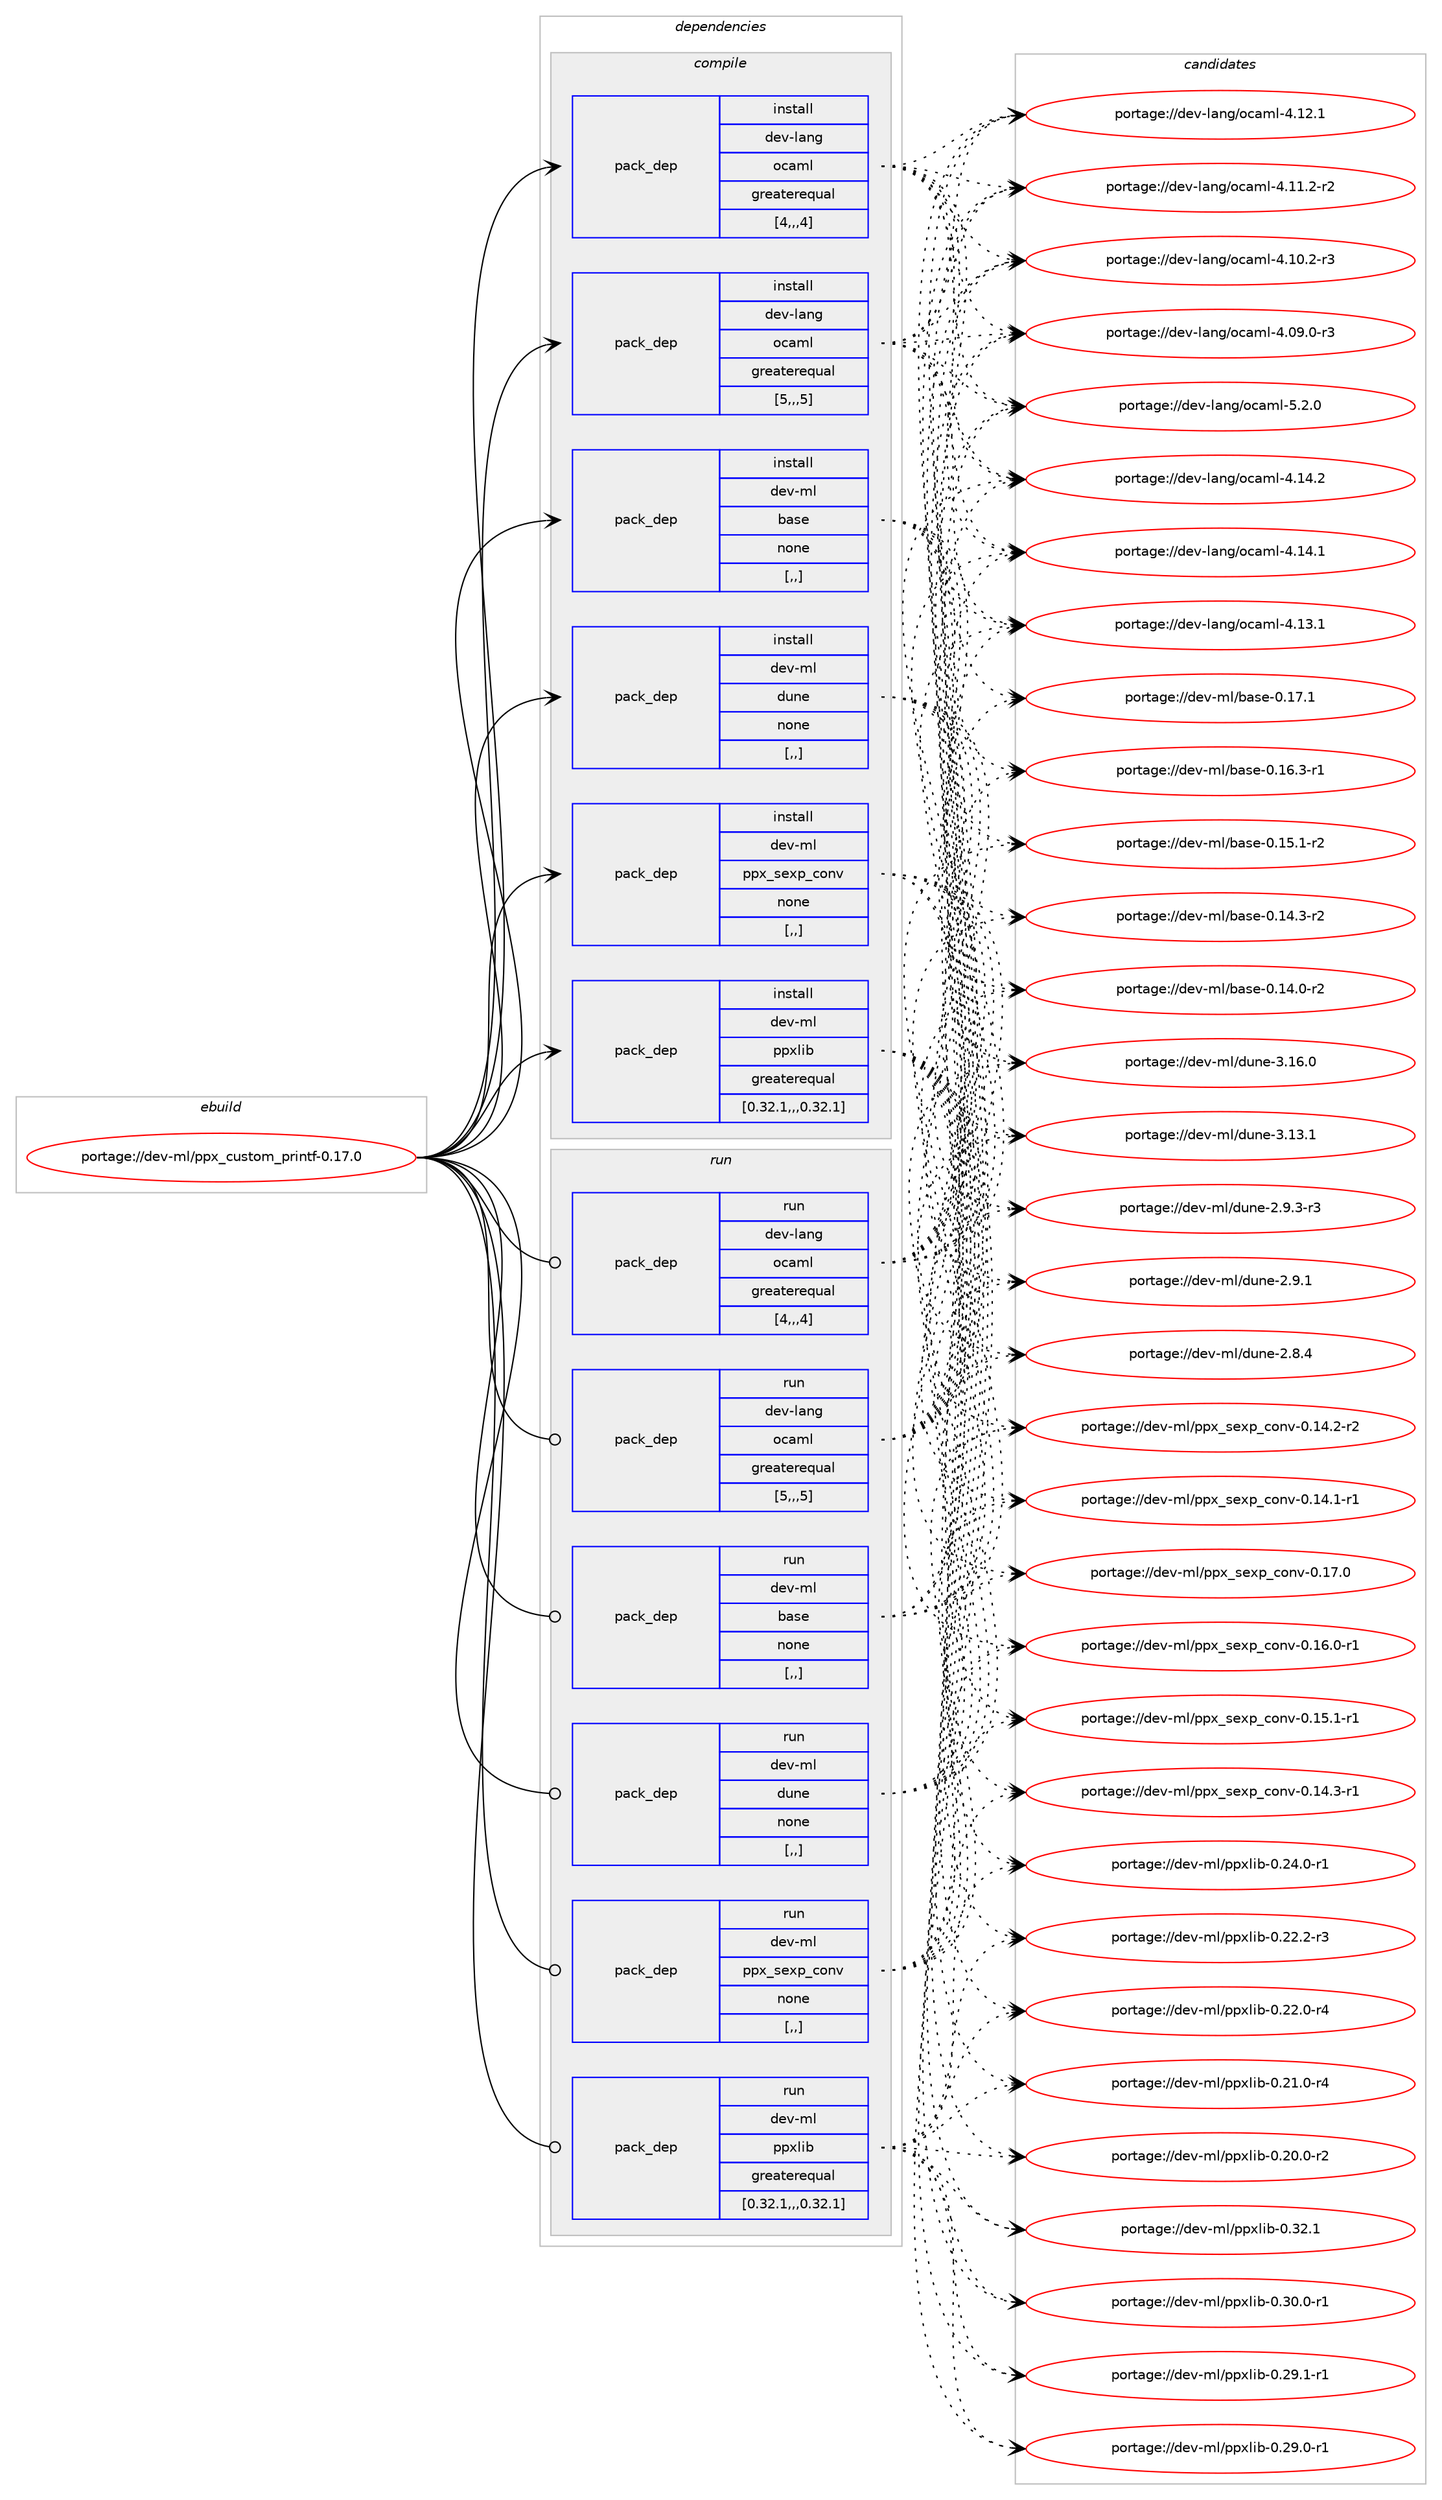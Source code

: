 digraph prolog {

# *************
# Graph options
# *************

newrank=true;
concentrate=true;
compound=true;
graph [rankdir=LR,fontname=Helvetica,fontsize=10,ranksep=1.5];#, ranksep=2.5, nodesep=0.2];
edge  [arrowhead=vee];
node  [fontname=Helvetica,fontsize=10];

# **********
# The ebuild
# **********

subgraph cluster_leftcol {
color=gray;
label=<<i>ebuild</i>>;
id [label="portage://dev-ml/ppx_custom_printf-0.17.0", color=red, width=4, href="../dev-ml/ppx_custom_printf-0.17.0.svg"];
}

# ****************
# The dependencies
# ****************

subgraph cluster_midcol {
color=gray;
label=<<i>dependencies</i>>;
subgraph cluster_compile {
fillcolor="#eeeeee";
style=filled;
label=<<i>compile</i>>;
subgraph pack451906 {
dependency616678 [label=<<TABLE BORDER="0" CELLBORDER="1" CELLSPACING="0" CELLPADDING="4" WIDTH="220"><TR><TD ROWSPAN="6" CELLPADDING="30">pack_dep</TD></TR><TR><TD WIDTH="110">install</TD></TR><TR><TD>dev-lang</TD></TR><TR><TD>ocaml</TD></TR><TR><TD>greaterequal</TD></TR><TR><TD>[4,,,4]</TD></TR></TABLE>>, shape=none, color=blue];
}
id:e -> dependency616678:w [weight=20,style="solid",arrowhead="vee"];
subgraph pack451907 {
dependency616679 [label=<<TABLE BORDER="0" CELLBORDER="1" CELLSPACING="0" CELLPADDING="4" WIDTH="220"><TR><TD ROWSPAN="6" CELLPADDING="30">pack_dep</TD></TR><TR><TD WIDTH="110">install</TD></TR><TR><TD>dev-lang</TD></TR><TR><TD>ocaml</TD></TR><TR><TD>greaterequal</TD></TR><TR><TD>[5,,,5]</TD></TR></TABLE>>, shape=none, color=blue];
}
id:e -> dependency616679:w [weight=20,style="solid",arrowhead="vee"];
subgraph pack451908 {
dependency616680 [label=<<TABLE BORDER="0" CELLBORDER="1" CELLSPACING="0" CELLPADDING="4" WIDTH="220"><TR><TD ROWSPAN="6" CELLPADDING="30">pack_dep</TD></TR><TR><TD WIDTH="110">install</TD></TR><TR><TD>dev-ml</TD></TR><TR><TD>base</TD></TR><TR><TD>none</TD></TR><TR><TD>[,,]</TD></TR></TABLE>>, shape=none, color=blue];
}
id:e -> dependency616680:w [weight=20,style="solid",arrowhead="vee"];
subgraph pack451909 {
dependency616681 [label=<<TABLE BORDER="0" CELLBORDER="1" CELLSPACING="0" CELLPADDING="4" WIDTH="220"><TR><TD ROWSPAN="6" CELLPADDING="30">pack_dep</TD></TR><TR><TD WIDTH="110">install</TD></TR><TR><TD>dev-ml</TD></TR><TR><TD>dune</TD></TR><TR><TD>none</TD></TR><TR><TD>[,,]</TD></TR></TABLE>>, shape=none, color=blue];
}
id:e -> dependency616681:w [weight=20,style="solid",arrowhead="vee"];
subgraph pack451910 {
dependency616682 [label=<<TABLE BORDER="0" CELLBORDER="1" CELLSPACING="0" CELLPADDING="4" WIDTH="220"><TR><TD ROWSPAN="6" CELLPADDING="30">pack_dep</TD></TR><TR><TD WIDTH="110">install</TD></TR><TR><TD>dev-ml</TD></TR><TR><TD>ppx_sexp_conv</TD></TR><TR><TD>none</TD></TR><TR><TD>[,,]</TD></TR></TABLE>>, shape=none, color=blue];
}
id:e -> dependency616682:w [weight=20,style="solid",arrowhead="vee"];
subgraph pack451911 {
dependency616683 [label=<<TABLE BORDER="0" CELLBORDER="1" CELLSPACING="0" CELLPADDING="4" WIDTH="220"><TR><TD ROWSPAN="6" CELLPADDING="30">pack_dep</TD></TR><TR><TD WIDTH="110">install</TD></TR><TR><TD>dev-ml</TD></TR><TR><TD>ppxlib</TD></TR><TR><TD>greaterequal</TD></TR><TR><TD>[0.32.1,,,0.32.1]</TD></TR></TABLE>>, shape=none, color=blue];
}
id:e -> dependency616683:w [weight=20,style="solid",arrowhead="vee"];
}
subgraph cluster_compileandrun {
fillcolor="#eeeeee";
style=filled;
label=<<i>compile and run</i>>;
}
subgraph cluster_run {
fillcolor="#eeeeee";
style=filled;
label=<<i>run</i>>;
subgraph pack451912 {
dependency616684 [label=<<TABLE BORDER="0" CELLBORDER="1" CELLSPACING="0" CELLPADDING="4" WIDTH="220"><TR><TD ROWSPAN="6" CELLPADDING="30">pack_dep</TD></TR><TR><TD WIDTH="110">run</TD></TR><TR><TD>dev-lang</TD></TR><TR><TD>ocaml</TD></TR><TR><TD>greaterequal</TD></TR><TR><TD>[4,,,4]</TD></TR></TABLE>>, shape=none, color=blue];
}
id:e -> dependency616684:w [weight=20,style="solid",arrowhead="odot"];
subgraph pack451913 {
dependency616685 [label=<<TABLE BORDER="0" CELLBORDER="1" CELLSPACING="0" CELLPADDING="4" WIDTH="220"><TR><TD ROWSPAN="6" CELLPADDING="30">pack_dep</TD></TR><TR><TD WIDTH="110">run</TD></TR><TR><TD>dev-lang</TD></TR><TR><TD>ocaml</TD></TR><TR><TD>greaterequal</TD></TR><TR><TD>[5,,,5]</TD></TR></TABLE>>, shape=none, color=blue];
}
id:e -> dependency616685:w [weight=20,style="solid",arrowhead="odot"];
subgraph pack451914 {
dependency616686 [label=<<TABLE BORDER="0" CELLBORDER="1" CELLSPACING="0" CELLPADDING="4" WIDTH="220"><TR><TD ROWSPAN="6" CELLPADDING="30">pack_dep</TD></TR><TR><TD WIDTH="110">run</TD></TR><TR><TD>dev-ml</TD></TR><TR><TD>base</TD></TR><TR><TD>none</TD></TR><TR><TD>[,,]</TD></TR></TABLE>>, shape=none, color=blue];
}
id:e -> dependency616686:w [weight=20,style="solid",arrowhead="odot"];
subgraph pack451915 {
dependency616687 [label=<<TABLE BORDER="0" CELLBORDER="1" CELLSPACING="0" CELLPADDING="4" WIDTH="220"><TR><TD ROWSPAN="6" CELLPADDING="30">pack_dep</TD></TR><TR><TD WIDTH="110">run</TD></TR><TR><TD>dev-ml</TD></TR><TR><TD>dune</TD></TR><TR><TD>none</TD></TR><TR><TD>[,,]</TD></TR></TABLE>>, shape=none, color=blue];
}
id:e -> dependency616687:w [weight=20,style="solid",arrowhead="odot"];
subgraph pack451916 {
dependency616688 [label=<<TABLE BORDER="0" CELLBORDER="1" CELLSPACING="0" CELLPADDING="4" WIDTH="220"><TR><TD ROWSPAN="6" CELLPADDING="30">pack_dep</TD></TR><TR><TD WIDTH="110">run</TD></TR><TR><TD>dev-ml</TD></TR><TR><TD>ppx_sexp_conv</TD></TR><TR><TD>none</TD></TR><TR><TD>[,,]</TD></TR></TABLE>>, shape=none, color=blue];
}
id:e -> dependency616688:w [weight=20,style="solid",arrowhead="odot"];
subgraph pack451917 {
dependency616689 [label=<<TABLE BORDER="0" CELLBORDER="1" CELLSPACING="0" CELLPADDING="4" WIDTH="220"><TR><TD ROWSPAN="6" CELLPADDING="30">pack_dep</TD></TR><TR><TD WIDTH="110">run</TD></TR><TR><TD>dev-ml</TD></TR><TR><TD>ppxlib</TD></TR><TR><TD>greaterequal</TD></TR><TR><TD>[0.32.1,,,0.32.1]</TD></TR></TABLE>>, shape=none, color=blue];
}
id:e -> dependency616689:w [weight=20,style="solid",arrowhead="odot"];
}
}

# **************
# The candidates
# **************

subgraph cluster_choices {
rank=same;
color=gray;
label=<<i>candidates</i>>;

subgraph choice451906 {
color=black;
nodesep=1;
choice1001011184510897110103471119997109108455346504648 [label="portage://dev-lang/ocaml-5.2.0", color=red, width=4,href="../dev-lang/ocaml-5.2.0.svg"];
choice100101118451089711010347111999710910845524649524650 [label="portage://dev-lang/ocaml-4.14.2", color=red, width=4,href="../dev-lang/ocaml-4.14.2.svg"];
choice100101118451089711010347111999710910845524649524649 [label="portage://dev-lang/ocaml-4.14.1", color=red, width=4,href="../dev-lang/ocaml-4.14.1.svg"];
choice100101118451089711010347111999710910845524649514649 [label="portage://dev-lang/ocaml-4.13.1", color=red, width=4,href="../dev-lang/ocaml-4.13.1.svg"];
choice100101118451089711010347111999710910845524649504649 [label="portage://dev-lang/ocaml-4.12.1", color=red, width=4,href="../dev-lang/ocaml-4.12.1.svg"];
choice1001011184510897110103471119997109108455246494946504511450 [label="portage://dev-lang/ocaml-4.11.2-r2", color=red, width=4,href="../dev-lang/ocaml-4.11.2-r2.svg"];
choice1001011184510897110103471119997109108455246494846504511451 [label="portage://dev-lang/ocaml-4.10.2-r3", color=red, width=4,href="../dev-lang/ocaml-4.10.2-r3.svg"];
choice1001011184510897110103471119997109108455246485746484511451 [label="portage://dev-lang/ocaml-4.09.0-r3", color=red, width=4,href="../dev-lang/ocaml-4.09.0-r3.svg"];
dependency616678:e -> choice1001011184510897110103471119997109108455346504648:w [style=dotted,weight="100"];
dependency616678:e -> choice100101118451089711010347111999710910845524649524650:w [style=dotted,weight="100"];
dependency616678:e -> choice100101118451089711010347111999710910845524649524649:w [style=dotted,weight="100"];
dependency616678:e -> choice100101118451089711010347111999710910845524649514649:w [style=dotted,weight="100"];
dependency616678:e -> choice100101118451089711010347111999710910845524649504649:w [style=dotted,weight="100"];
dependency616678:e -> choice1001011184510897110103471119997109108455246494946504511450:w [style=dotted,weight="100"];
dependency616678:e -> choice1001011184510897110103471119997109108455246494846504511451:w [style=dotted,weight="100"];
dependency616678:e -> choice1001011184510897110103471119997109108455246485746484511451:w [style=dotted,weight="100"];
}
subgraph choice451907 {
color=black;
nodesep=1;
choice1001011184510897110103471119997109108455346504648 [label="portage://dev-lang/ocaml-5.2.0", color=red, width=4,href="../dev-lang/ocaml-5.2.0.svg"];
choice100101118451089711010347111999710910845524649524650 [label="portage://dev-lang/ocaml-4.14.2", color=red, width=4,href="../dev-lang/ocaml-4.14.2.svg"];
choice100101118451089711010347111999710910845524649524649 [label="portage://dev-lang/ocaml-4.14.1", color=red, width=4,href="../dev-lang/ocaml-4.14.1.svg"];
choice100101118451089711010347111999710910845524649514649 [label="portage://dev-lang/ocaml-4.13.1", color=red, width=4,href="../dev-lang/ocaml-4.13.1.svg"];
choice100101118451089711010347111999710910845524649504649 [label="portage://dev-lang/ocaml-4.12.1", color=red, width=4,href="../dev-lang/ocaml-4.12.1.svg"];
choice1001011184510897110103471119997109108455246494946504511450 [label="portage://dev-lang/ocaml-4.11.2-r2", color=red, width=4,href="../dev-lang/ocaml-4.11.2-r2.svg"];
choice1001011184510897110103471119997109108455246494846504511451 [label="portage://dev-lang/ocaml-4.10.2-r3", color=red, width=4,href="../dev-lang/ocaml-4.10.2-r3.svg"];
choice1001011184510897110103471119997109108455246485746484511451 [label="portage://dev-lang/ocaml-4.09.0-r3", color=red, width=4,href="../dev-lang/ocaml-4.09.0-r3.svg"];
dependency616679:e -> choice1001011184510897110103471119997109108455346504648:w [style=dotted,weight="100"];
dependency616679:e -> choice100101118451089711010347111999710910845524649524650:w [style=dotted,weight="100"];
dependency616679:e -> choice100101118451089711010347111999710910845524649524649:w [style=dotted,weight="100"];
dependency616679:e -> choice100101118451089711010347111999710910845524649514649:w [style=dotted,weight="100"];
dependency616679:e -> choice100101118451089711010347111999710910845524649504649:w [style=dotted,weight="100"];
dependency616679:e -> choice1001011184510897110103471119997109108455246494946504511450:w [style=dotted,weight="100"];
dependency616679:e -> choice1001011184510897110103471119997109108455246494846504511451:w [style=dotted,weight="100"];
dependency616679:e -> choice1001011184510897110103471119997109108455246485746484511451:w [style=dotted,weight="100"];
}
subgraph choice451908 {
color=black;
nodesep=1;
choice1001011184510910847989711510145484649554649 [label="portage://dev-ml/base-0.17.1", color=red, width=4,href="../dev-ml/base-0.17.1.svg"];
choice10010111845109108479897115101454846495446514511449 [label="portage://dev-ml/base-0.16.3-r1", color=red, width=4,href="../dev-ml/base-0.16.3-r1.svg"];
choice10010111845109108479897115101454846495346494511450 [label="portage://dev-ml/base-0.15.1-r2", color=red, width=4,href="../dev-ml/base-0.15.1-r2.svg"];
choice10010111845109108479897115101454846495246514511450 [label="portage://dev-ml/base-0.14.3-r2", color=red, width=4,href="../dev-ml/base-0.14.3-r2.svg"];
choice10010111845109108479897115101454846495246484511450 [label="portage://dev-ml/base-0.14.0-r2", color=red, width=4,href="../dev-ml/base-0.14.0-r2.svg"];
dependency616680:e -> choice1001011184510910847989711510145484649554649:w [style=dotted,weight="100"];
dependency616680:e -> choice10010111845109108479897115101454846495446514511449:w [style=dotted,weight="100"];
dependency616680:e -> choice10010111845109108479897115101454846495346494511450:w [style=dotted,weight="100"];
dependency616680:e -> choice10010111845109108479897115101454846495246514511450:w [style=dotted,weight="100"];
dependency616680:e -> choice10010111845109108479897115101454846495246484511450:w [style=dotted,weight="100"];
}
subgraph choice451909 {
color=black;
nodesep=1;
choice100101118451091084710011711010145514649544648 [label="portage://dev-ml/dune-3.16.0", color=red, width=4,href="../dev-ml/dune-3.16.0.svg"];
choice100101118451091084710011711010145514649514649 [label="portage://dev-ml/dune-3.13.1", color=red, width=4,href="../dev-ml/dune-3.13.1.svg"];
choice10010111845109108471001171101014550465746514511451 [label="portage://dev-ml/dune-2.9.3-r3", color=red, width=4,href="../dev-ml/dune-2.9.3-r3.svg"];
choice1001011184510910847100117110101455046574649 [label="portage://dev-ml/dune-2.9.1", color=red, width=4,href="../dev-ml/dune-2.9.1.svg"];
choice1001011184510910847100117110101455046564652 [label="portage://dev-ml/dune-2.8.4", color=red, width=4,href="../dev-ml/dune-2.8.4.svg"];
dependency616681:e -> choice100101118451091084710011711010145514649544648:w [style=dotted,weight="100"];
dependency616681:e -> choice100101118451091084710011711010145514649514649:w [style=dotted,weight="100"];
dependency616681:e -> choice10010111845109108471001171101014550465746514511451:w [style=dotted,weight="100"];
dependency616681:e -> choice1001011184510910847100117110101455046574649:w [style=dotted,weight="100"];
dependency616681:e -> choice1001011184510910847100117110101455046564652:w [style=dotted,weight="100"];
}
subgraph choice451910 {
color=black;
nodesep=1;
choice100101118451091084711211212095115101120112959911111011845484649554648 [label="portage://dev-ml/ppx_sexp_conv-0.17.0", color=red, width=4,href="../dev-ml/ppx_sexp_conv-0.17.0.svg"];
choice1001011184510910847112112120951151011201129599111110118454846495446484511449 [label="portage://dev-ml/ppx_sexp_conv-0.16.0-r1", color=red, width=4,href="../dev-ml/ppx_sexp_conv-0.16.0-r1.svg"];
choice1001011184510910847112112120951151011201129599111110118454846495346494511449 [label="portage://dev-ml/ppx_sexp_conv-0.15.1-r1", color=red, width=4,href="../dev-ml/ppx_sexp_conv-0.15.1-r1.svg"];
choice1001011184510910847112112120951151011201129599111110118454846495246514511449 [label="portage://dev-ml/ppx_sexp_conv-0.14.3-r1", color=red, width=4,href="../dev-ml/ppx_sexp_conv-0.14.3-r1.svg"];
choice1001011184510910847112112120951151011201129599111110118454846495246504511450 [label="portage://dev-ml/ppx_sexp_conv-0.14.2-r2", color=red, width=4,href="../dev-ml/ppx_sexp_conv-0.14.2-r2.svg"];
choice1001011184510910847112112120951151011201129599111110118454846495246494511449 [label="portage://dev-ml/ppx_sexp_conv-0.14.1-r1", color=red, width=4,href="../dev-ml/ppx_sexp_conv-0.14.1-r1.svg"];
dependency616682:e -> choice100101118451091084711211212095115101120112959911111011845484649554648:w [style=dotted,weight="100"];
dependency616682:e -> choice1001011184510910847112112120951151011201129599111110118454846495446484511449:w [style=dotted,weight="100"];
dependency616682:e -> choice1001011184510910847112112120951151011201129599111110118454846495346494511449:w [style=dotted,weight="100"];
dependency616682:e -> choice1001011184510910847112112120951151011201129599111110118454846495246514511449:w [style=dotted,weight="100"];
dependency616682:e -> choice1001011184510910847112112120951151011201129599111110118454846495246504511450:w [style=dotted,weight="100"];
dependency616682:e -> choice1001011184510910847112112120951151011201129599111110118454846495246494511449:w [style=dotted,weight="100"];
}
subgraph choice451911 {
color=black;
nodesep=1;
choice10010111845109108471121121201081059845484651504649 [label="portage://dev-ml/ppxlib-0.32.1", color=red, width=4,href="../dev-ml/ppxlib-0.32.1.svg"];
choice100101118451091084711211212010810598454846514846484511449 [label="portage://dev-ml/ppxlib-0.30.0-r1", color=red, width=4,href="../dev-ml/ppxlib-0.30.0-r1.svg"];
choice100101118451091084711211212010810598454846505746494511449 [label="portage://dev-ml/ppxlib-0.29.1-r1", color=red, width=4,href="../dev-ml/ppxlib-0.29.1-r1.svg"];
choice100101118451091084711211212010810598454846505746484511449 [label="portage://dev-ml/ppxlib-0.29.0-r1", color=red, width=4,href="../dev-ml/ppxlib-0.29.0-r1.svg"];
choice100101118451091084711211212010810598454846505246484511449 [label="portage://dev-ml/ppxlib-0.24.0-r1", color=red, width=4,href="../dev-ml/ppxlib-0.24.0-r1.svg"];
choice100101118451091084711211212010810598454846505046504511451 [label="portage://dev-ml/ppxlib-0.22.2-r3", color=red, width=4,href="../dev-ml/ppxlib-0.22.2-r3.svg"];
choice100101118451091084711211212010810598454846505046484511452 [label="portage://dev-ml/ppxlib-0.22.0-r4", color=red, width=4,href="../dev-ml/ppxlib-0.22.0-r4.svg"];
choice100101118451091084711211212010810598454846504946484511452 [label="portage://dev-ml/ppxlib-0.21.0-r4", color=red, width=4,href="../dev-ml/ppxlib-0.21.0-r4.svg"];
choice100101118451091084711211212010810598454846504846484511450 [label="portage://dev-ml/ppxlib-0.20.0-r2", color=red, width=4,href="../dev-ml/ppxlib-0.20.0-r2.svg"];
dependency616683:e -> choice10010111845109108471121121201081059845484651504649:w [style=dotted,weight="100"];
dependency616683:e -> choice100101118451091084711211212010810598454846514846484511449:w [style=dotted,weight="100"];
dependency616683:e -> choice100101118451091084711211212010810598454846505746494511449:w [style=dotted,weight="100"];
dependency616683:e -> choice100101118451091084711211212010810598454846505746484511449:w [style=dotted,weight="100"];
dependency616683:e -> choice100101118451091084711211212010810598454846505246484511449:w [style=dotted,weight="100"];
dependency616683:e -> choice100101118451091084711211212010810598454846505046504511451:w [style=dotted,weight="100"];
dependency616683:e -> choice100101118451091084711211212010810598454846505046484511452:w [style=dotted,weight="100"];
dependency616683:e -> choice100101118451091084711211212010810598454846504946484511452:w [style=dotted,weight="100"];
dependency616683:e -> choice100101118451091084711211212010810598454846504846484511450:w [style=dotted,weight="100"];
}
subgraph choice451912 {
color=black;
nodesep=1;
choice1001011184510897110103471119997109108455346504648 [label="portage://dev-lang/ocaml-5.2.0", color=red, width=4,href="../dev-lang/ocaml-5.2.0.svg"];
choice100101118451089711010347111999710910845524649524650 [label="portage://dev-lang/ocaml-4.14.2", color=red, width=4,href="../dev-lang/ocaml-4.14.2.svg"];
choice100101118451089711010347111999710910845524649524649 [label="portage://dev-lang/ocaml-4.14.1", color=red, width=4,href="../dev-lang/ocaml-4.14.1.svg"];
choice100101118451089711010347111999710910845524649514649 [label="portage://dev-lang/ocaml-4.13.1", color=red, width=4,href="../dev-lang/ocaml-4.13.1.svg"];
choice100101118451089711010347111999710910845524649504649 [label="portage://dev-lang/ocaml-4.12.1", color=red, width=4,href="../dev-lang/ocaml-4.12.1.svg"];
choice1001011184510897110103471119997109108455246494946504511450 [label="portage://dev-lang/ocaml-4.11.2-r2", color=red, width=4,href="../dev-lang/ocaml-4.11.2-r2.svg"];
choice1001011184510897110103471119997109108455246494846504511451 [label="portage://dev-lang/ocaml-4.10.2-r3", color=red, width=4,href="../dev-lang/ocaml-4.10.2-r3.svg"];
choice1001011184510897110103471119997109108455246485746484511451 [label="portage://dev-lang/ocaml-4.09.0-r3", color=red, width=4,href="../dev-lang/ocaml-4.09.0-r3.svg"];
dependency616684:e -> choice1001011184510897110103471119997109108455346504648:w [style=dotted,weight="100"];
dependency616684:e -> choice100101118451089711010347111999710910845524649524650:w [style=dotted,weight="100"];
dependency616684:e -> choice100101118451089711010347111999710910845524649524649:w [style=dotted,weight="100"];
dependency616684:e -> choice100101118451089711010347111999710910845524649514649:w [style=dotted,weight="100"];
dependency616684:e -> choice100101118451089711010347111999710910845524649504649:w [style=dotted,weight="100"];
dependency616684:e -> choice1001011184510897110103471119997109108455246494946504511450:w [style=dotted,weight="100"];
dependency616684:e -> choice1001011184510897110103471119997109108455246494846504511451:w [style=dotted,weight="100"];
dependency616684:e -> choice1001011184510897110103471119997109108455246485746484511451:w [style=dotted,weight="100"];
}
subgraph choice451913 {
color=black;
nodesep=1;
choice1001011184510897110103471119997109108455346504648 [label="portage://dev-lang/ocaml-5.2.0", color=red, width=4,href="../dev-lang/ocaml-5.2.0.svg"];
choice100101118451089711010347111999710910845524649524650 [label="portage://dev-lang/ocaml-4.14.2", color=red, width=4,href="../dev-lang/ocaml-4.14.2.svg"];
choice100101118451089711010347111999710910845524649524649 [label="portage://dev-lang/ocaml-4.14.1", color=red, width=4,href="../dev-lang/ocaml-4.14.1.svg"];
choice100101118451089711010347111999710910845524649514649 [label="portage://dev-lang/ocaml-4.13.1", color=red, width=4,href="../dev-lang/ocaml-4.13.1.svg"];
choice100101118451089711010347111999710910845524649504649 [label="portage://dev-lang/ocaml-4.12.1", color=red, width=4,href="../dev-lang/ocaml-4.12.1.svg"];
choice1001011184510897110103471119997109108455246494946504511450 [label="portage://dev-lang/ocaml-4.11.2-r2", color=red, width=4,href="../dev-lang/ocaml-4.11.2-r2.svg"];
choice1001011184510897110103471119997109108455246494846504511451 [label="portage://dev-lang/ocaml-4.10.2-r3", color=red, width=4,href="../dev-lang/ocaml-4.10.2-r3.svg"];
choice1001011184510897110103471119997109108455246485746484511451 [label="portage://dev-lang/ocaml-4.09.0-r3", color=red, width=4,href="../dev-lang/ocaml-4.09.0-r3.svg"];
dependency616685:e -> choice1001011184510897110103471119997109108455346504648:w [style=dotted,weight="100"];
dependency616685:e -> choice100101118451089711010347111999710910845524649524650:w [style=dotted,weight="100"];
dependency616685:e -> choice100101118451089711010347111999710910845524649524649:w [style=dotted,weight="100"];
dependency616685:e -> choice100101118451089711010347111999710910845524649514649:w [style=dotted,weight="100"];
dependency616685:e -> choice100101118451089711010347111999710910845524649504649:w [style=dotted,weight="100"];
dependency616685:e -> choice1001011184510897110103471119997109108455246494946504511450:w [style=dotted,weight="100"];
dependency616685:e -> choice1001011184510897110103471119997109108455246494846504511451:w [style=dotted,weight="100"];
dependency616685:e -> choice1001011184510897110103471119997109108455246485746484511451:w [style=dotted,weight="100"];
}
subgraph choice451914 {
color=black;
nodesep=1;
choice1001011184510910847989711510145484649554649 [label="portage://dev-ml/base-0.17.1", color=red, width=4,href="../dev-ml/base-0.17.1.svg"];
choice10010111845109108479897115101454846495446514511449 [label="portage://dev-ml/base-0.16.3-r1", color=red, width=4,href="../dev-ml/base-0.16.3-r1.svg"];
choice10010111845109108479897115101454846495346494511450 [label="portage://dev-ml/base-0.15.1-r2", color=red, width=4,href="../dev-ml/base-0.15.1-r2.svg"];
choice10010111845109108479897115101454846495246514511450 [label="portage://dev-ml/base-0.14.3-r2", color=red, width=4,href="../dev-ml/base-0.14.3-r2.svg"];
choice10010111845109108479897115101454846495246484511450 [label="portage://dev-ml/base-0.14.0-r2", color=red, width=4,href="../dev-ml/base-0.14.0-r2.svg"];
dependency616686:e -> choice1001011184510910847989711510145484649554649:w [style=dotted,weight="100"];
dependency616686:e -> choice10010111845109108479897115101454846495446514511449:w [style=dotted,weight="100"];
dependency616686:e -> choice10010111845109108479897115101454846495346494511450:w [style=dotted,weight="100"];
dependency616686:e -> choice10010111845109108479897115101454846495246514511450:w [style=dotted,weight="100"];
dependency616686:e -> choice10010111845109108479897115101454846495246484511450:w [style=dotted,weight="100"];
}
subgraph choice451915 {
color=black;
nodesep=1;
choice100101118451091084710011711010145514649544648 [label="portage://dev-ml/dune-3.16.0", color=red, width=4,href="../dev-ml/dune-3.16.0.svg"];
choice100101118451091084710011711010145514649514649 [label="portage://dev-ml/dune-3.13.1", color=red, width=4,href="../dev-ml/dune-3.13.1.svg"];
choice10010111845109108471001171101014550465746514511451 [label="portage://dev-ml/dune-2.9.3-r3", color=red, width=4,href="../dev-ml/dune-2.9.3-r3.svg"];
choice1001011184510910847100117110101455046574649 [label="portage://dev-ml/dune-2.9.1", color=red, width=4,href="../dev-ml/dune-2.9.1.svg"];
choice1001011184510910847100117110101455046564652 [label="portage://dev-ml/dune-2.8.4", color=red, width=4,href="../dev-ml/dune-2.8.4.svg"];
dependency616687:e -> choice100101118451091084710011711010145514649544648:w [style=dotted,weight="100"];
dependency616687:e -> choice100101118451091084710011711010145514649514649:w [style=dotted,weight="100"];
dependency616687:e -> choice10010111845109108471001171101014550465746514511451:w [style=dotted,weight="100"];
dependency616687:e -> choice1001011184510910847100117110101455046574649:w [style=dotted,weight="100"];
dependency616687:e -> choice1001011184510910847100117110101455046564652:w [style=dotted,weight="100"];
}
subgraph choice451916 {
color=black;
nodesep=1;
choice100101118451091084711211212095115101120112959911111011845484649554648 [label="portage://dev-ml/ppx_sexp_conv-0.17.0", color=red, width=4,href="../dev-ml/ppx_sexp_conv-0.17.0.svg"];
choice1001011184510910847112112120951151011201129599111110118454846495446484511449 [label="portage://dev-ml/ppx_sexp_conv-0.16.0-r1", color=red, width=4,href="../dev-ml/ppx_sexp_conv-0.16.0-r1.svg"];
choice1001011184510910847112112120951151011201129599111110118454846495346494511449 [label="portage://dev-ml/ppx_sexp_conv-0.15.1-r1", color=red, width=4,href="../dev-ml/ppx_sexp_conv-0.15.1-r1.svg"];
choice1001011184510910847112112120951151011201129599111110118454846495246514511449 [label="portage://dev-ml/ppx_sexp_conv-0.14.3-r1", color=red, width=4,href="../dev-ml/ppx_sexp_conv-0.14.3-r1.svg"];
choice1001011184510910847112112120951151011201129599111110118454846495246504511450 [label="portage://dev-ml/ppx_sexp_conv-0.14.2-r2", color=red, width=4,href="../dev-ml/ppx_sexp_conv-0.14.2-r2.svg"];
choice1001011184510910847112112120951151011201129599111110118454846495246494511449 [label="portage://dev-ml/ppx_sexp_conv-0.14.1-r1", color=red, width=4,href="../dev-ml/ppx_sexp_conv-0.14.1-r1.svg"];
dependency616688:e -> choice100101118451091084711211212095115101120112959911111011845484649554648:w [style=dotted,weight="100"];
dependency616688:e -> choice1001011184510910847112112120951151011201129599111110118454846495446484511449:w [style=dotted,weight="100"];
dependency616688:e -> choice1001011184510910847112112120951151011201129599111110118454846495346494511449:w [style=dotted,weight="100"];
dependency616688:e -> choice1001011184510910847112112120951151011201129599111110118454846495246514511449:w [style=dotted,weight="100"];
dependency616688:e -> choice1001011184510910847112112120951151011201129599111110118454846495246504511450:w [style=dotted,weight="100"];
dependency616688:e -> choice1001011184510910847112112120951151011201129599111110118454846495246494511449:w [style=dotted,weight="100"];
}
subgraph choice451917 {
color=black;
nodesep=1;
choice10010111845109108471121121201081059845484651504649 [label="portage://dev-ml/ppxlib-0.32.1", color=red, width=4,href="../dev-ml/ppxlib-0.32.1.svg"];
choice100101118451091084711211212010810598454846514846484511449 [label="portage://dev-ml/ppxlib-0.30.0-r1", color=red, width=4,href="../dev-ml/ppxlib-0.30.0-r1.svg"];
choice100101118451091084711211212010810598454846505746494511449 [label="portage://dev-ml/ppxlib-0.29.1-r1", color=red, width=4,href="../dev-ml/ppxlib-0.29.1-r1.svg"];
choice100101118451091084711211212010810598454846505746484511449 [label="portage://dev-ml/ppxlib-0.29.0-r1", color=red, width=4,href="../dev-ml/ppxlib-0.29.0-r1.svg"];
choice100101118451091084711211212010810598454846505246484511449 [label="portage://dev-ml/ppxlib-0.24.0-r1", color=red, width=4,href="../dev-ml/ppxlib-0.24.0-r1.svg"];
choice100101118451091084711211212010810598454846505046504511451 [label="portage://dev-ml/ppxlib-0.22.2-r3", color=red, width=4,href="../dev-ml/ppxlib-0.22.2-r3.svg"];
choice100101118451091084711211212010810598454846505046484511452 [label="portage://dev-ml/ppxlib-0.22.0-r4", color=red, width=4,href="../dev-ml/ppxlib-0.22.0-r4.svg"];
choice100101118451091084711211212010810598454846504946484511452 [label="portage://dev-ml/ppxlib-0.21.0-r4", color=red, width=4,href="../dev-ml/ppxlib-0.21.0-r4.svg"];
choice100101118451091084711211212010810598454846504846484511450 [label="portage://dev-ml/ppxlib-0.20.0-r2", color=red, width=4,href="../dev-ml/ppxlib-0.20.0-r2.svg"];
dependency616689:e -> choice10010111845109108471121121201081059845484651504649:w [style=dotted,weight="100"];
dependency616689:e -> choice100101118451091084711211212010810598454846514846484511449:w [style=dotted,weight="100"];
dependency616689:e -> choice100101118451091084711211212010810598454846505746494511449:w [style=dotted,weight="100"];
dependency616689:e -> choice100101118451091084711211212010810598454846505746484511449:w [style=dotted,weight="100"];
dependency616689:e -> choice100101118451091084711211212010810598454846505246484511449:w [style=dotted,weight="100"];
dependency616689:e -> choice100101118451091084711211212010810598454846505046504511451:w [style=dotted,weight="100"];
dependency616689:e -> choice100101118451091084711211212010810598454846505046484511452:w [style=dotted,weight="100"];
dependency616689:e -> choice100101118451091084711211212010810598454846504946484511452:w [style=dotted,weight="100"];
dependency616689:e -> choice100101118451091084711211212010810598454846504846484511450:w [style=dotted,weight="100"];
}
}

}
